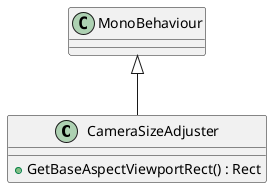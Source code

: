 @startuml
class CameraSizeAdjuster {
    + GetBaseAspectViewportRect() : Rect
}
MonoBehaviour <|-- CameraSizeAdjuster
@enduml
